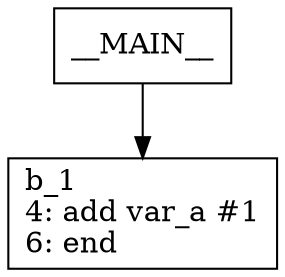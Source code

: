 digraph Computation {
node [shape=box];
__MAIN__ -> b_1;
b_1 [label="b_1\l4: add var_a #1\l6: end\l"]
}